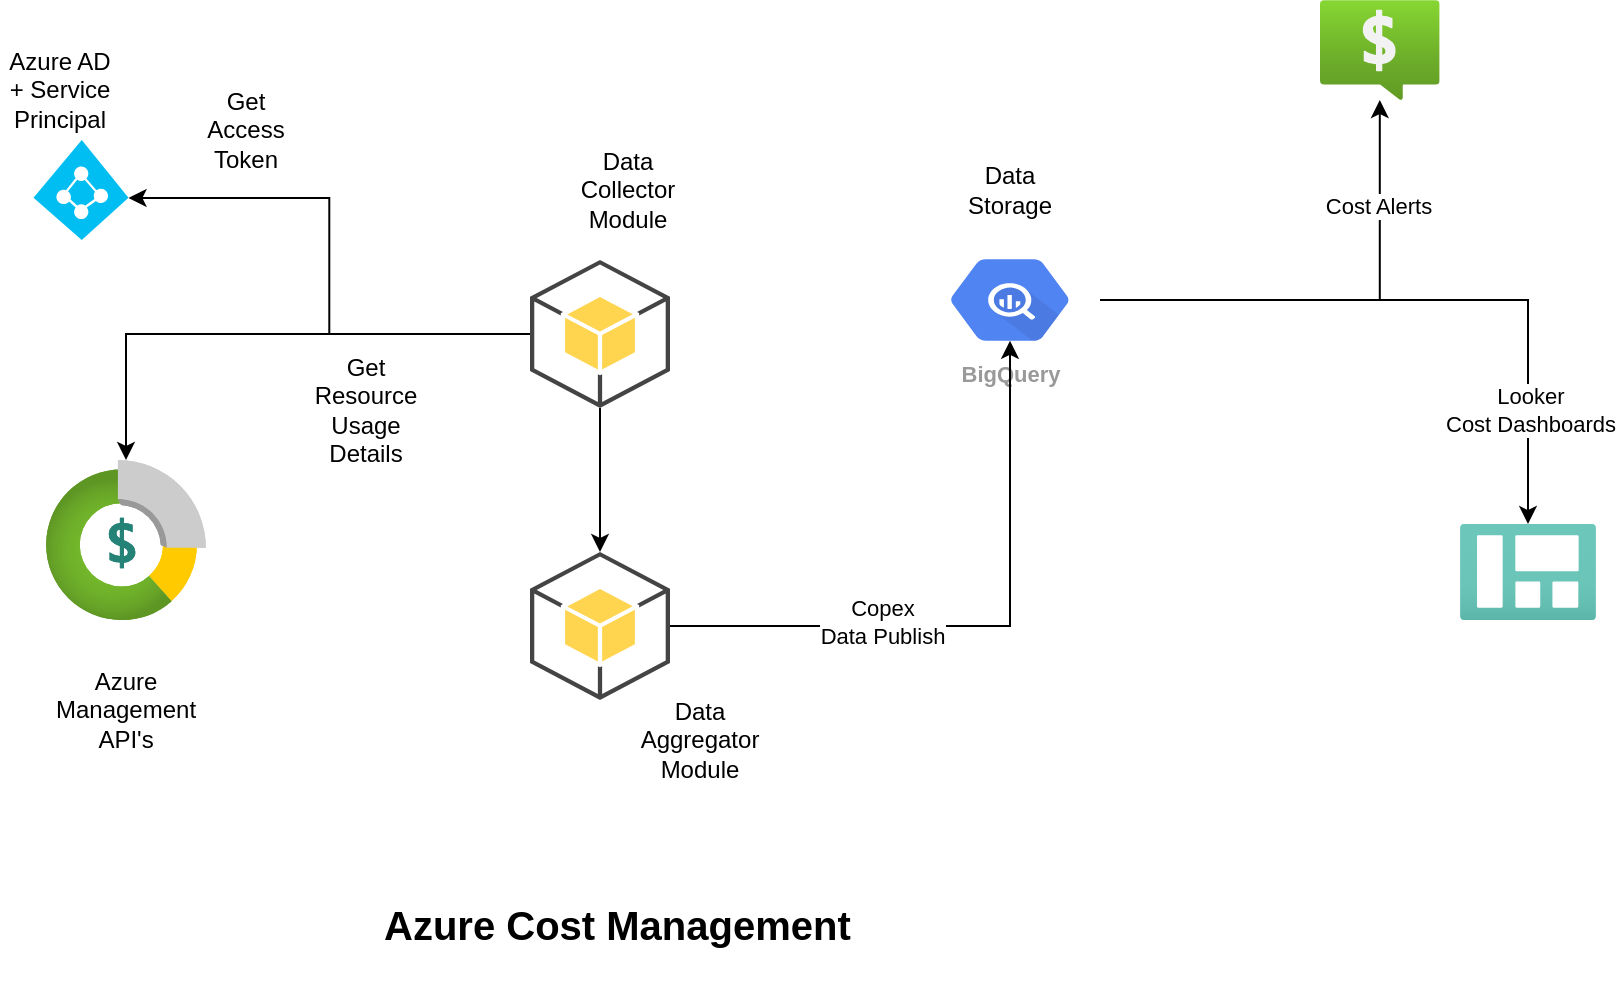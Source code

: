 <mxfile version="16.2.7" type="github">
  <diagram id="MTEWoSBBJCwn7I46ZDsF" name="Page-1">
    <mxGraphModel dx="898" dy="1630" grid="1" gridSize="10" guides="1" tooltips="1" connect="1" arrows="1" fold="1" page="1" pageScale="1" pageWidth="827" pageHeight="1169" math="0" shadow="0">
      <root>
        <mxCell id="0" />
        <mxCell id="1" parent="0" />
        <mxCell id="NSkSgDt3usbKlS1RUae--1" value="" style="aspect=fixed;html=1;points=[];align=center;image;fontSize=12;image=img/lib/azure2/migrate/Cost_Management_and_Billing.svg;" parent="1" vertex="1">
          <mxGeometry x="153" y="190" width="80" height="80" as="geometry" />
        </mxCell>
        <mxCell id="NSkSgDt3usbKlS1RUae--10" style="edgeStyle=orthogonalEdgeStyle;rounded=0;orthogonalLoop=1;jettySize=auto;html=1;entryX=1;entryY=0.58;entryDx=0;entryDy=0;entryPerimeter=0;" parent="1" source="NSkSgDt3usbKlS1RUae--2" target="NSkSgDt3usbKlS1RUae--8" edge="1">
          <mxGeometry relative="1" as="geometry" />
        </mxCell>
        <mxCell id="NSkSgDt3usbKlS1RUae--11" style="edgeStyle=orthogonalEdgeStyle;rounded=0;orthogonalLoop=1;jettySize=auto;html=1;" parent="1" source="NSkSgDt3usbKlS1RUae--2" target="NSkSgDt3usbKlS1RUae--1" edge="1">
          <mxGeometry relative="1" as="geometry" />
        </mxCell>
        <mxCell id="NSkSgDt3usbKlS1RUae--18" style="edgeStyle=orthogonalEdgeStyle;rounded=0;orthogonalLoop=1;jettySize=auto;html=1;" parent="1" source="NSkSgDt3usbKlS1RUae--2" target="NSkSgDt3usbKlS1RUae--14" edge="1">
          <mxGeometry relative="1" as="geometry" />
        </mxCell>
        <mxCell id="NSkSgDt3usbKlS1RUae--2" value="" style="outlineConnect=0;dashed=0;verticalLabelPosition=bottom;verticalAlign=top;align=center;html=1;shape=mxgraph.aws3.android;fillColor=#FFD44F;gradientColor=none;" parent="1" vertex="1">
          <mxGeometry x="395" y="90" width="70" height="74" as="geometry" />
        </mxCell>
        <mxCell id="NSkSgDt3usbKlS1RUae--3" value="" style="aspect=fixed;html=1;points=[];align=center;image;fontSize=12;image=img/lib/azure2/general/Cost_Alerts.svg;" parent="1" vertex="1">
          <mxGeometry x="790" y="-40" width="59.82" height="50" as="geometry" />
        </mxCell>
        <mxCell id="NSkSgDt3usbKlS1RUae--23" style="edgeStyle=orthogonalEdgeStyle;rounded=0;orthogonalLoop=1;jettySize=auto;html=1;" parent="1" source="NSkSgDt3usbKlS1RUae--4" target="NSkSgDt3usbKlS1RUae--5" edge="1">
          <mxGeometry relative="1" as="geometry" />
        </mxCell>
        <mxCell id="NSkSgDt3usbKlS1RUae--27" value="Looker&lt;br&gt;Cost Dashboards" style="edgeLabel;html=1;align=center;verticalAlign=middle;resizable=0;points=[];" parent="NSkSgDt3usbKlS1RUae--23" vertex="1" connectable="0">
          <mxGeometry x="0.65" y="1" relative="1" as="geometry">
            <mxPoint as="offset" />
          </mxGeometry>
        </mxCell>
        <mxCell id="NSkSgDt3usbKlS1RUae--25" style="edgeStyle=orthogonalEdgeStyle;rounded=0;orthogonalLoop=1;jettySize=auto;html=1;" parent="1" source="NSkSgDt3usbKlS1RUae--4" target="NSkSgDt3usbKlS1RUae--3" edge="1">
          <mxGeometry relative="1" as="geometry" />
        </mxCell>
        <mxCell id="NSkSgDt3usbKlS1RUae--26" value="Cost Alerts" style="edgeLabel;html=1;align=center;verticalAlign=middle;resizable=0;points=[];" parent="NSkSgDt3usbKlS1RUae--25" vertex="1" connectable="0">
          <mxGeometry x="0.558" y="1" relative="1" as="geometry">
            <mxPoint as="offset" />
          </mxGeometry>
        </mxCell>
        <mxCell id="NSkSgDt3usbKlS1RUae--4" value="BigQuery" style="sketch=0;html=1;fillColor=#5184F3;strokeColor=none;verticalAlign=top;labelPosition=center;verticalLabelPosition=bottom;align=center;spacingTop=-6;fontSize=11;fontStyle=1;fontColor=#999999;shape=mxgraph.gcp2.hexIcon;prIcon=bigquery" parent="1" vertex="1">
          <mxGeometry x="590" y="80" width="90" height="60" as="geometry" />
        </mxCell>
        <mxCell id="NSkSgDt3usbKlS1RUae--5" value="" style="aspect=fixed;html=1;points=[];align=center;image;fontSize=12;image=img/lib/azure2/general/Dashboard.svg;" parent="1" vertex="1">
          <mxGeometry x="860" y="222" width="68" height="48" as="geometry" />
        </mxCell>
        <mxCell id="NSkSgDt3usbKlS1RUae--6" value="Azure Management API&#39;s" style="text;html=1;strokeColor=none;fillColor=none;align=center;verticalAlign=middle;whiteSpace=wrap;rounded=0;" parent="1" vertex="1">
          <mxGeometry x="163" y="300" width="60" height="30" as="geometry" />
        </mxCell>
        <mxCell id="NSkSgDt3usbKlS1RUae--8" value="" style="verticalLabelPosition=bottom;html=1;verticalAlign=top;align=center;strokeColor=none;fillColor=#00BEF2;shape=mxgraph.azure.azure_active_directory;" parent="1" vertex="1">
          <mxGeometry x="146.75" y="30" width="47.5" height="50" as="geometry" />
        </mxCell>
        <mxCell id="NSkSgDt3usbKlS1RUae--9" value="Azure AD + Service Principal&lt;br&gt;" style="text;html=1;strokeColor=none;fillColor=none;align=center;verticalAlign=middle;whiteSpace=wrap;rounded=0;" parent="1" vertex="1">
          <mxGeometry x="130" y="-10" width="60" height="30" as="geometry" />
        </mxCell>
        <mxCell id="NSkSgDt3usbKlS1RUae--12" value="Get Access Token" style="text;html=1;strokeColor=none;fillColor=none;align=center;verticalAlign=middle;whiteSpace=wrap;rounded=0;" parent="1" vertex="1">
          <mxGeometry x="223" y="10" width="60" height="30" as="geometry" />
        </mxCell>
        <mxCell id="NSkSgDt3usbKlS1RUae--13" value="Get Resource Usage Details" style="text;html=1;strokeColor=none;fillColor=none;align=center;verticalAlign=middle;whiteSpace=wrap;rounded=0;" parent="1" vertex="1">
          <mxGeometry x="283" y="150" width="60" height="30" as="geometry" />
        </mxCell>
        <mxCell id="NSkSgDt3usbKlS1RUae--19" style="edgeStyle=orthogonalEdgeStyle;rounded=0;orthogonalLoop=1;jettySize=auto;html=1;entryX=0.5;entryY=0.84;entryDx=0;entryDy=0;entryPerimeter=0;" parent="1" source="NSkSgDt3usbKlS1RUae--14" target="NSkSgDt3usbKlS1RUae--4" edge="1">
          <mxGeometry relative="1" as="geometry" />
        </mxCell>
        <mxCell id="NSkSgDt3usbKlS1RUae--20" value="Copex&lt;br&gt;Data Publish" style="edgeLabel;html=1;align=center;verticalAlign=middle;resizable=0;points=[];" parent="NSkSgDt3usbKlS1RUae--19" vertex="1" connectable="0">
          <mxGeometry x="-0.326" y="2" relative="1" as="geometry">
            <mxPoint as="offset" />
          </mxGeometry>
        </mxCell>
        <mxCell id="NSkSgDt3usbKlS1RUae--14" value="" style="outlineConnect=0;dashed=0;verticalLabelPosition=bottom;verticalAlign=top;align=center;html=1;shape=mxgraph.aws3.android;fillColor=#FFD44F;gradientColor=none;" parent="1" vertex="1">
          <mxGeometry x="395" y="236" width="70" height="74" as="geometry" />
        </mxCell>
        <mxCell id="NSkSgDt3usbKlS1RUae--16" value="Data&lt;br&gt;Aggregator Module" style="text;html=1;strokeColor=none;fillColor=none;align=center;verticalAlign=middle;whiteSpace=wrap;rounded=0;" parent="1" vertex="1">
          <mxGeometry x="450" y="310" width="60" height="40" as="geometry" />
        </mxCell>
        <mxCell id="NSkSgDt3usbKlS1RUae--17" value="Data Collector Module" style="text;html=1;strokeColor=none;fillColor=none;align=center;verticalAlign=middle;whiteSpace=wrap;rounded=0;" parent="1" vertex="1">
          <mxGeometry x="414" y="40" width="60" height="30" as="geometry" />
        </mxCell>
        <mxCell id="NSkSgDt3usbKlS1RUae--28" value="Data Storage" style="text;html=1;strokeColor=none;fillColor=none;align=center;verticalAlign=middle;whiteSpace=wrap;rounded=0;" parent="1" vertex="1">
          <mxGeometry x="605" y="40" width="60" height="30" as="geometry" />
        </mxCell>
        <mxCell id="NSkSgDt3usbKlS1RUae--29" value="&lt;h3 class=&quot;graf graf--h3&quot;&gt;&lt;font style=&quot;font-size: 20px&quot;&gt;Azure Cost Management&amp;nbsp;&lt;/font&gt;&lt;/h3&gt;" style="text;whiteSpace=wrap;html=1;" parent="1" vertex="1">
          <mxGeometry x="320" y="390" width="360" height="70" as="geometry" />
        </mxCell>
      </root>
    </mxGraphModel>
  </diagram>
</mxfile>
